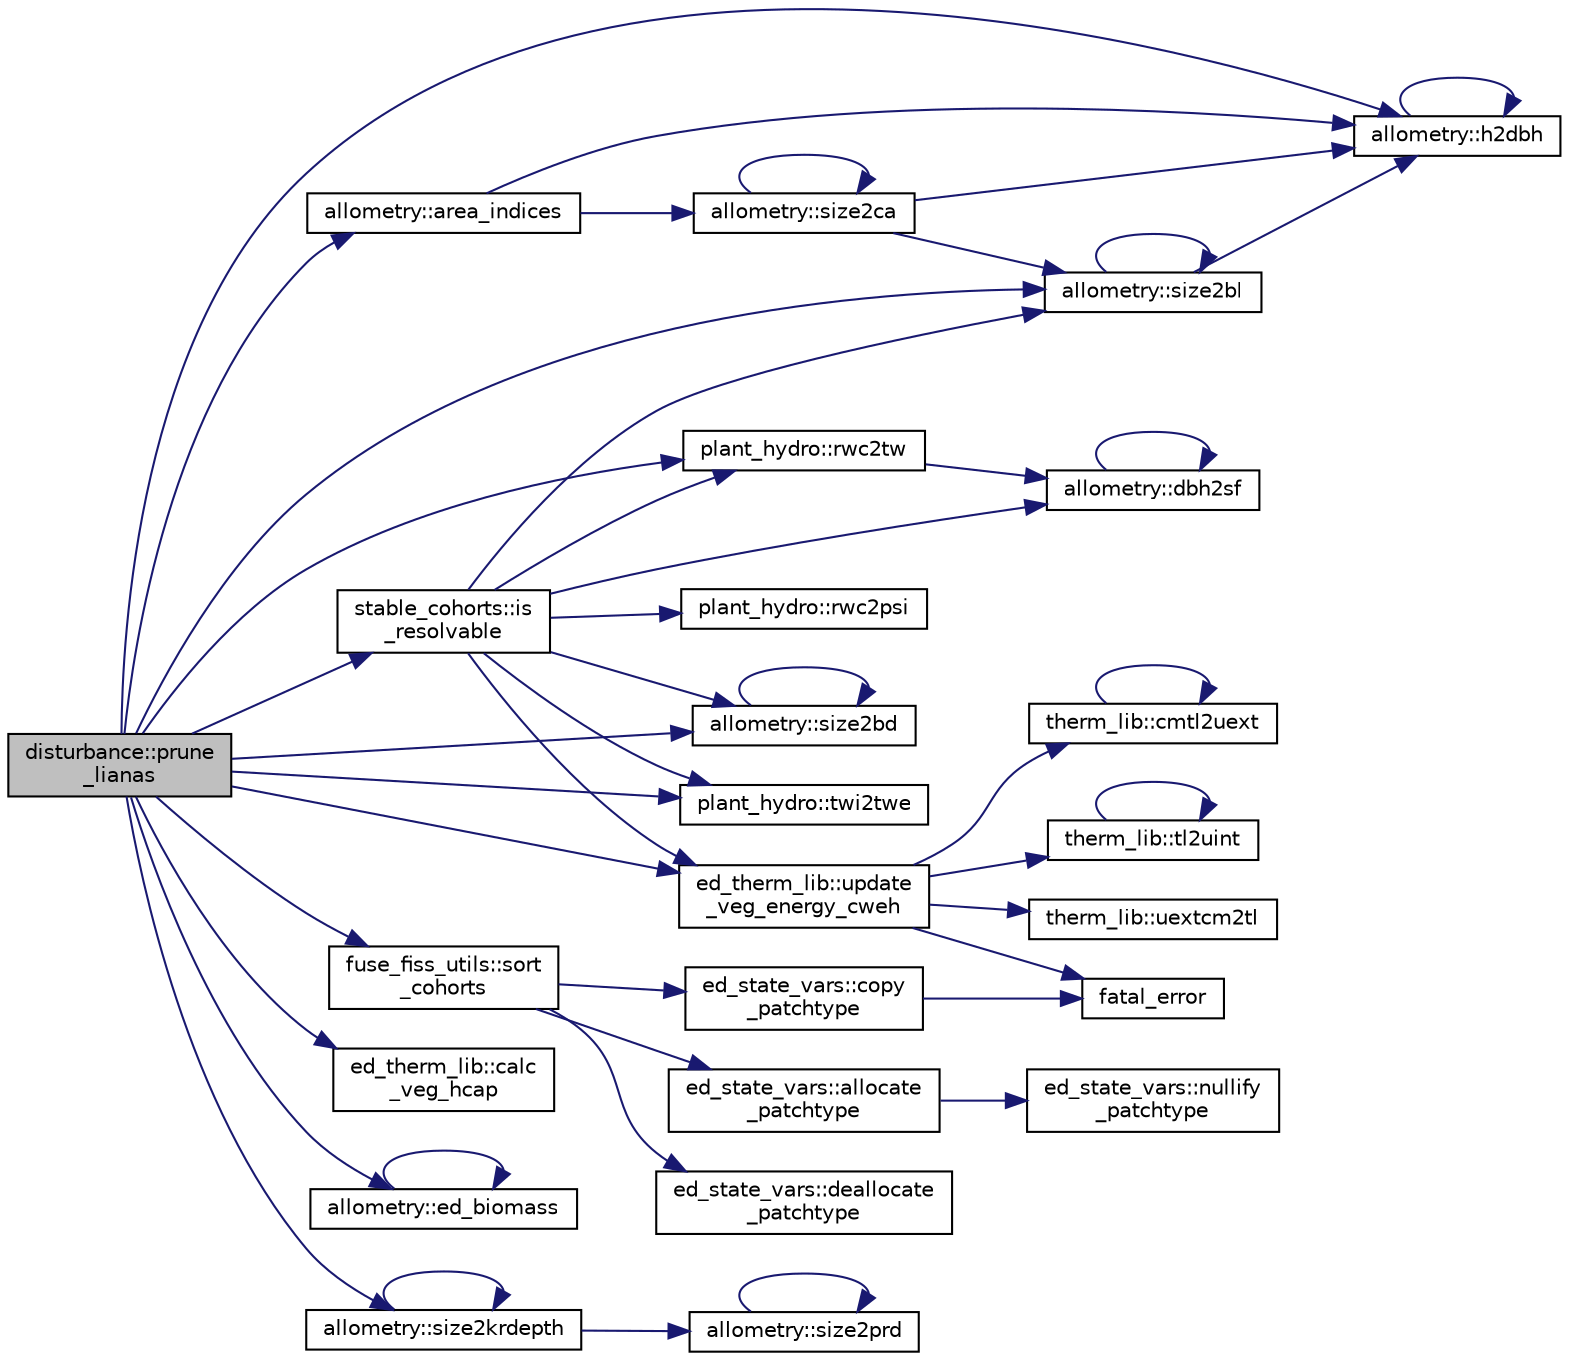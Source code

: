 digraph "disturbance::prune_lianas"
{
 // LATEX_PDF_SIZE
  edge [fontname="Helvetica",fontsize="10",labelfontname="Helvetica",labelfontsize="10"];
  node [fontname="Helvetica",fontsize="10",shape=record];
  rankdir="LR";
  Node1 [label="disturbance::prune\l_lianas",height=0.2,width=0.4,color="black", fillcolor="grey75", style="filled", fontcolor="black",tooltip=" "];
  Node1 -> Node2 [color="midnightblue",fontsize="10",style="solid",fontname="Helvetica"];
  Node2 [label="allometry::area_indices",height=0.2,width=0.4,color="black", fillcolor="white", style="filled",URL="$namespaceallometry.html#ac715c0d308392f2b0eee93ab9ae210b1",tooltip=" "];
  Node2 -> Node3 [color="midnightblue",fontsize="10",style="solid",fontname="Helvetica"];
  Node3 [label="allometry::h2dbh",height=0.2,width=0.4,color="black", fillcolor="white", style="filled",URL="$namespaceallometry.html#a31aa8db06e86ec74efb5e692417399df",tooltip=" "];
  Node3 -> Node3 [color="midnightblue",fontsize="10",style="solid",fontname="Helvetica"];
  Node2 -> Node4 [color="midnightblue",fontsize="10",style="solid",fontname="Helvetica"];
  Node4 [label="allometry::size2ca",height=0.2,width=0.4,color="black", fillcolor="white", style="filled",URL="$namespaceallometry.html#aed6e96368f347aaebe3a7c16fe32289f",tooltip=" "];
  Node4 -> Node3 [color="midnightblue",fontsize="10",style="solid",fontname="Helvetica"];
  Node4 -> Node5 [color="midnightblue",fontsize="10",style="solid",fontname="Helvetica"];
  Node5 [label="allometry::size2bl",height=0.2,width=0.4,color="black", fillcolor="white", style="filled",URL="$namespaceallometry.html#a10c3f179ffa5bee4c98a338aa18067ee",tooltip=" "];
  Node5 -> Node3 [color="midnightblue",fontsize="10",style="solid",fontname="Helvetica"];
  Node5 -> Node5 [color="midnightblue",fontsize="10",style="solid",fontname="Helvetica"];
  Node4 -> Node4 [color="midnightblue",fontsize="10",style="solid",fontname="Helvetica"];
  Node1 -> Node6 [color="midnightblue",fontsize="10",style="solid",fontname="Helvetica"];
  Node6 [label="ed_therm_lib::calc\l_veg_hcap",height=0.2,width=0.4,color="black", fillcolor="white", style="filled",URL="$namespaceed__therm__lib.html#a62aa3e655f926d54d065649263acbc8c",tooltip=" "];
  Node1 -> Node7 [color="midnightblue",fontsize="10",style="solid",fontname="Helvetica"];
  Node7 [label="allometry::ed_biomass",height=0.2,width=0.4,color="black", fillcolor="white", style="filled",URL="$namespaceallometry.html#ab6a3d3302db0096b21354babe768677b",tooltip=" "];
  Node7 -> Node7 [color="midnightblue",fontsize="10",style="solid",fontname="Helvetica"];
  Node1 -> Node3 [color="midnightblue",fontsize="10",style="solid",fontname="Helvetica"];
  Node1 -> Node8 [color="midnightblue",fontsize="10",style="solid",fontname="Helvetica"];
  Node8 [label="stable_cohorts::is\l_resolvable",height=0.2,width=0.4,color="black", fillcolor="white", style="filled",URL="$namespacestable__cohorts.html#a00b7ade90014855bc382264976df8d53",tooltip=" "];
  Node8 -> Node9 [color="midnightblue",fontsize="10",style="solid",fontname="Helvetica"];
  Node9 [label="allometry::dbh2sf",height=0.2,width=0.4,color="black", fillcolor="white", style="filled",URL="$namespaceallometry.html#aded2a9492711f07e5c157c17e9029c10",tooltip=" "];
  Node9 -> Node9 [color="midnightblue",fontsize="10",style="solid",fontname="Helvetica"];
  Node8 -> Node10 [color="midnightblue",fontsize="10",style="solid",fontname="Helvetica"];
  Node10 [label="plant_hydro::rwc2psi",height=0.2,width=0.4,color="black", fillcolor="white", style="filled",URL="$namespaceplant__hydro.html#a7cc35f0ea4e11517e3bc7eb75fd19e36",tooltip="Convert relative water content to water potential."];
  Node8 -> Node11 [color="midnightblue",fontsize="10",style="solid",fontname="Helvetica"];
  Node11 [label="plant_hydro::rwc2tw",height=0.2,width=0.4,color="black", fillcolor="white", style="filled",URL="$namespaceplant__hydro.html#af7799ce8ba25fef66ade9730bc9f6c77",tooltip="Convert relative water content to total water for both leaf and wood."];
  Node11 -> Node9 [color="midnightblue",fontsize="10",style="solid",fontname="Helvetica"];
  Node8 -> Node12 [color="midnightblue",fontsize="10",style="solid",fontname="Helvetica"];
  Node12 [label="allometry::size2bd",height=0.2,width=0.4,color="black", fillcolor="white", style="filled",URL="$namespaceallometry.html#a08a0764bc1887e71051914ed5b30c72c",tooltip=" "];
  Node12 -> Node12 [color="midnightblue",fontsize="10",style="solid",fontname="Helvetica"];
  Node8 -> Node5 [color="midnightblue",fontsize="10",style="solid",fontname="Helvetica"];
  Node8 -> Node13 [color="midnightblue",fontsize="10",style="solid",fontname="Helvetica"];
  Node13 [label="plant_hydro::twi2twe",height=0.2,width=0.4,color="black", fillcolor="white", style="filled",URL="$namespaceplant__hydro.html#ac96b04cb776694987ccefd7c37aab829",tooltip="Intensive to extensive internal water converter."];
  Node8 -> Node14 [color="midnightblue",fontsize="10",style="solid",fontname="Helvetica"];
  Node14 [label="ed_therm_lib::update\l_veg_energy_cweh",height=0.2,width=0.4,color="black", fillcolor="white", style="filled",URL="$namespaceed__therm__lib.html#a88a38ec1cbe16c398a9f91b96afbea25",tooltip=" "];
  Node14 -> Node15 [color="midnightblue",fontsize="10",style="solid",fontname="Helvetica"];
  Node15 [label="therm_lib::cmtl2uext",height=0.2,width=0.4,color="black", fillcolor="white", style="filled",URL="$namespacetherm__lib.html#a2db60e1f300fadcd09ef451059aa571b",tooltip=" "];
  Node15 -> Node15 [color="midnightblue",fontsize="10",style="solid",fontname="Helvetica"];
  Node14 -> Node16 [color="midnightblue",fontsize="10",style="solid",fontname="Helvetica"];
  Node16 [label="fatal_error",height=0.2,width=0.4,color="black", fillcolor="white", style="filled",URL="$fatal__error_8_f90.html#a2a2bff228716ab48a81c795b348d1665",tooltip=" "];
  Node14 -> Node17 [color="midnightblue",fontsize="10",style="solid",fontname="Helvetica"];
  Node17 [label="therm_lib::tl2uint",height=0.2,width=0.4,color="black", fillcolor="white", style="filled",URL="$namespacetherm__lib.html#a3ad59a4037ed8ed57532b8ea630a7df1",tooltip=" "];
  Node17 -> Node17 [color="midnightblue",fontsize="10",style="solid",fontname="Helvetica"];
  Node14 -> Node18 [color="midnightblue",fontsize="10",style="solid",fontname="Helvetica"];
  Node18 [label="therm_lib::uextcm2tl",height=0.2,width=0.4,color="black", fillcolor="white", style="filled",URL="$namespacetherm__lib.html#ac588ab0dc1c0c52c4c41b847be134ee9",tooltip=" "];
  Node1 -> Node11 [color="midnightblue",fontsize="10",style="solid",fontname="Helvetica"];
  Node1 -> Node12 [color="midnightblue",fontsize="10",style="solid",fontname="Helvetica"];
  Node1 -> Node5 [color="midnightblue",fontsize="10",style="solid",fontname="Helvetica"];
  Node1 -> Node19 [color="midnightblue",fontsize="10",style="solid",fontname="Helvetica"];
  Node19 [label="allometry::size2krdepth",height=0.2,width=0.4,color="black", fillcolor="white", style="filled",URL="$namespaceallometry.html#a91ab563e850c9a9486fadbb0227f6567",tooltip=" "];
  Node19 -> Node19 [color="midnightblue",fontsize="10",style="solid",fontname="Helvetica"];
  Node19 -> Node20 [color="midnightblue",fontsize="10",style="solid",fontname="Helvetica"];
  Node20 [label="allometry::size2prd",height=0.2,width=0.4,color="black", fillcolor="white", style="filled",URL="$namespaceallometry.html#aa96d4524c2ac20b6604bb171bbf3559f",tooltip=" "];
  Node20 -> Node20 [color="midnightblue",fontsize="10",style="solid",fontname="Helvetica"];
  Node1 -> Node21 [color="midnightblue",fontsize="10",style="solid",fontname="Helvetica"];
  Node21 [label="fuse_fiss_utils::sort\l_cohorts",height=0.2,width=0.4,color="black", fillcolor="white", style="filled",URL="$namespacefuse__fiss__utils.html#a31e4835d2465d1400c7cbbb51976b341",tooltip="This subroutine will sort the cohorts by size (1st = tallest, last = shortest.)"];
  Node21 -> Node22 [color="midnightblue",fontsize="10",style="solid",fontname="Helvetica"];
  Node22 [label="ed_state_vars::allocate\l_patchtype",height=0.2,width=0.4,color="black", fillcolor="white", style="filled",URL="$namespaceed__state__vars.html#a4837fc010e19721a127c9a8b04874594",tooltip="Allocates the cohort-level variables."];
  Node22 -> Node23 [color="midnightblue",fontsize="10",style="solid",fontname="Helvetica"];
  Node23 [label="ed_state_vars::nullify\l_patchtype",height=0.2,width=0.4,color="black", fillcolor="white", style="filled",URL="$namespaceed__state__vars.html#af1a07724c13a8dceb6ba2d3dab21b899",tooltip="Nullifies all cohort pointers."];
  Node21 -> Node24 [color="midnightblue",fontsize="10",style="solid",fontname="Helvetica"];
  Node24 [label="ed_state_vars::copy\l_patchtype",height=0.2,width=0.4,color="black", fillcolor="white", style="filled",URL="$namespaceed__state__vars.html#accd794e0e8d71ba375c3669097ae5c8d",tooltip="Copies a continuous chunk of cohorts from one place to another."];
  Node24 -> Node16 [color="midnightblue",fontsize="10",style="solid",fontname="Helvetica"];
  Node21 -> Node25 [color="midnightblue",fontsize="10",style="solid",fontname="Helvetica"];
  Node25 [label="ed_state_vars::deallocate\l_patchtype",height=0.2,width=0.4,color="black", fillcolor="white", style="filled",URL="$namespaceed__state__vars.html#a2845fb7d7264ed3c00651e9e46a16ed8",tooltip="De-allocates all cohort pointers."];
  Node1 -> Node13 [color="midnightblue",fontsize="10",style="solid",fontname="Helvetica"];
  Node1 -> Node14 [color="midnightblue",fontsize="10",style="solid",fontname="Helvetica"];
}
